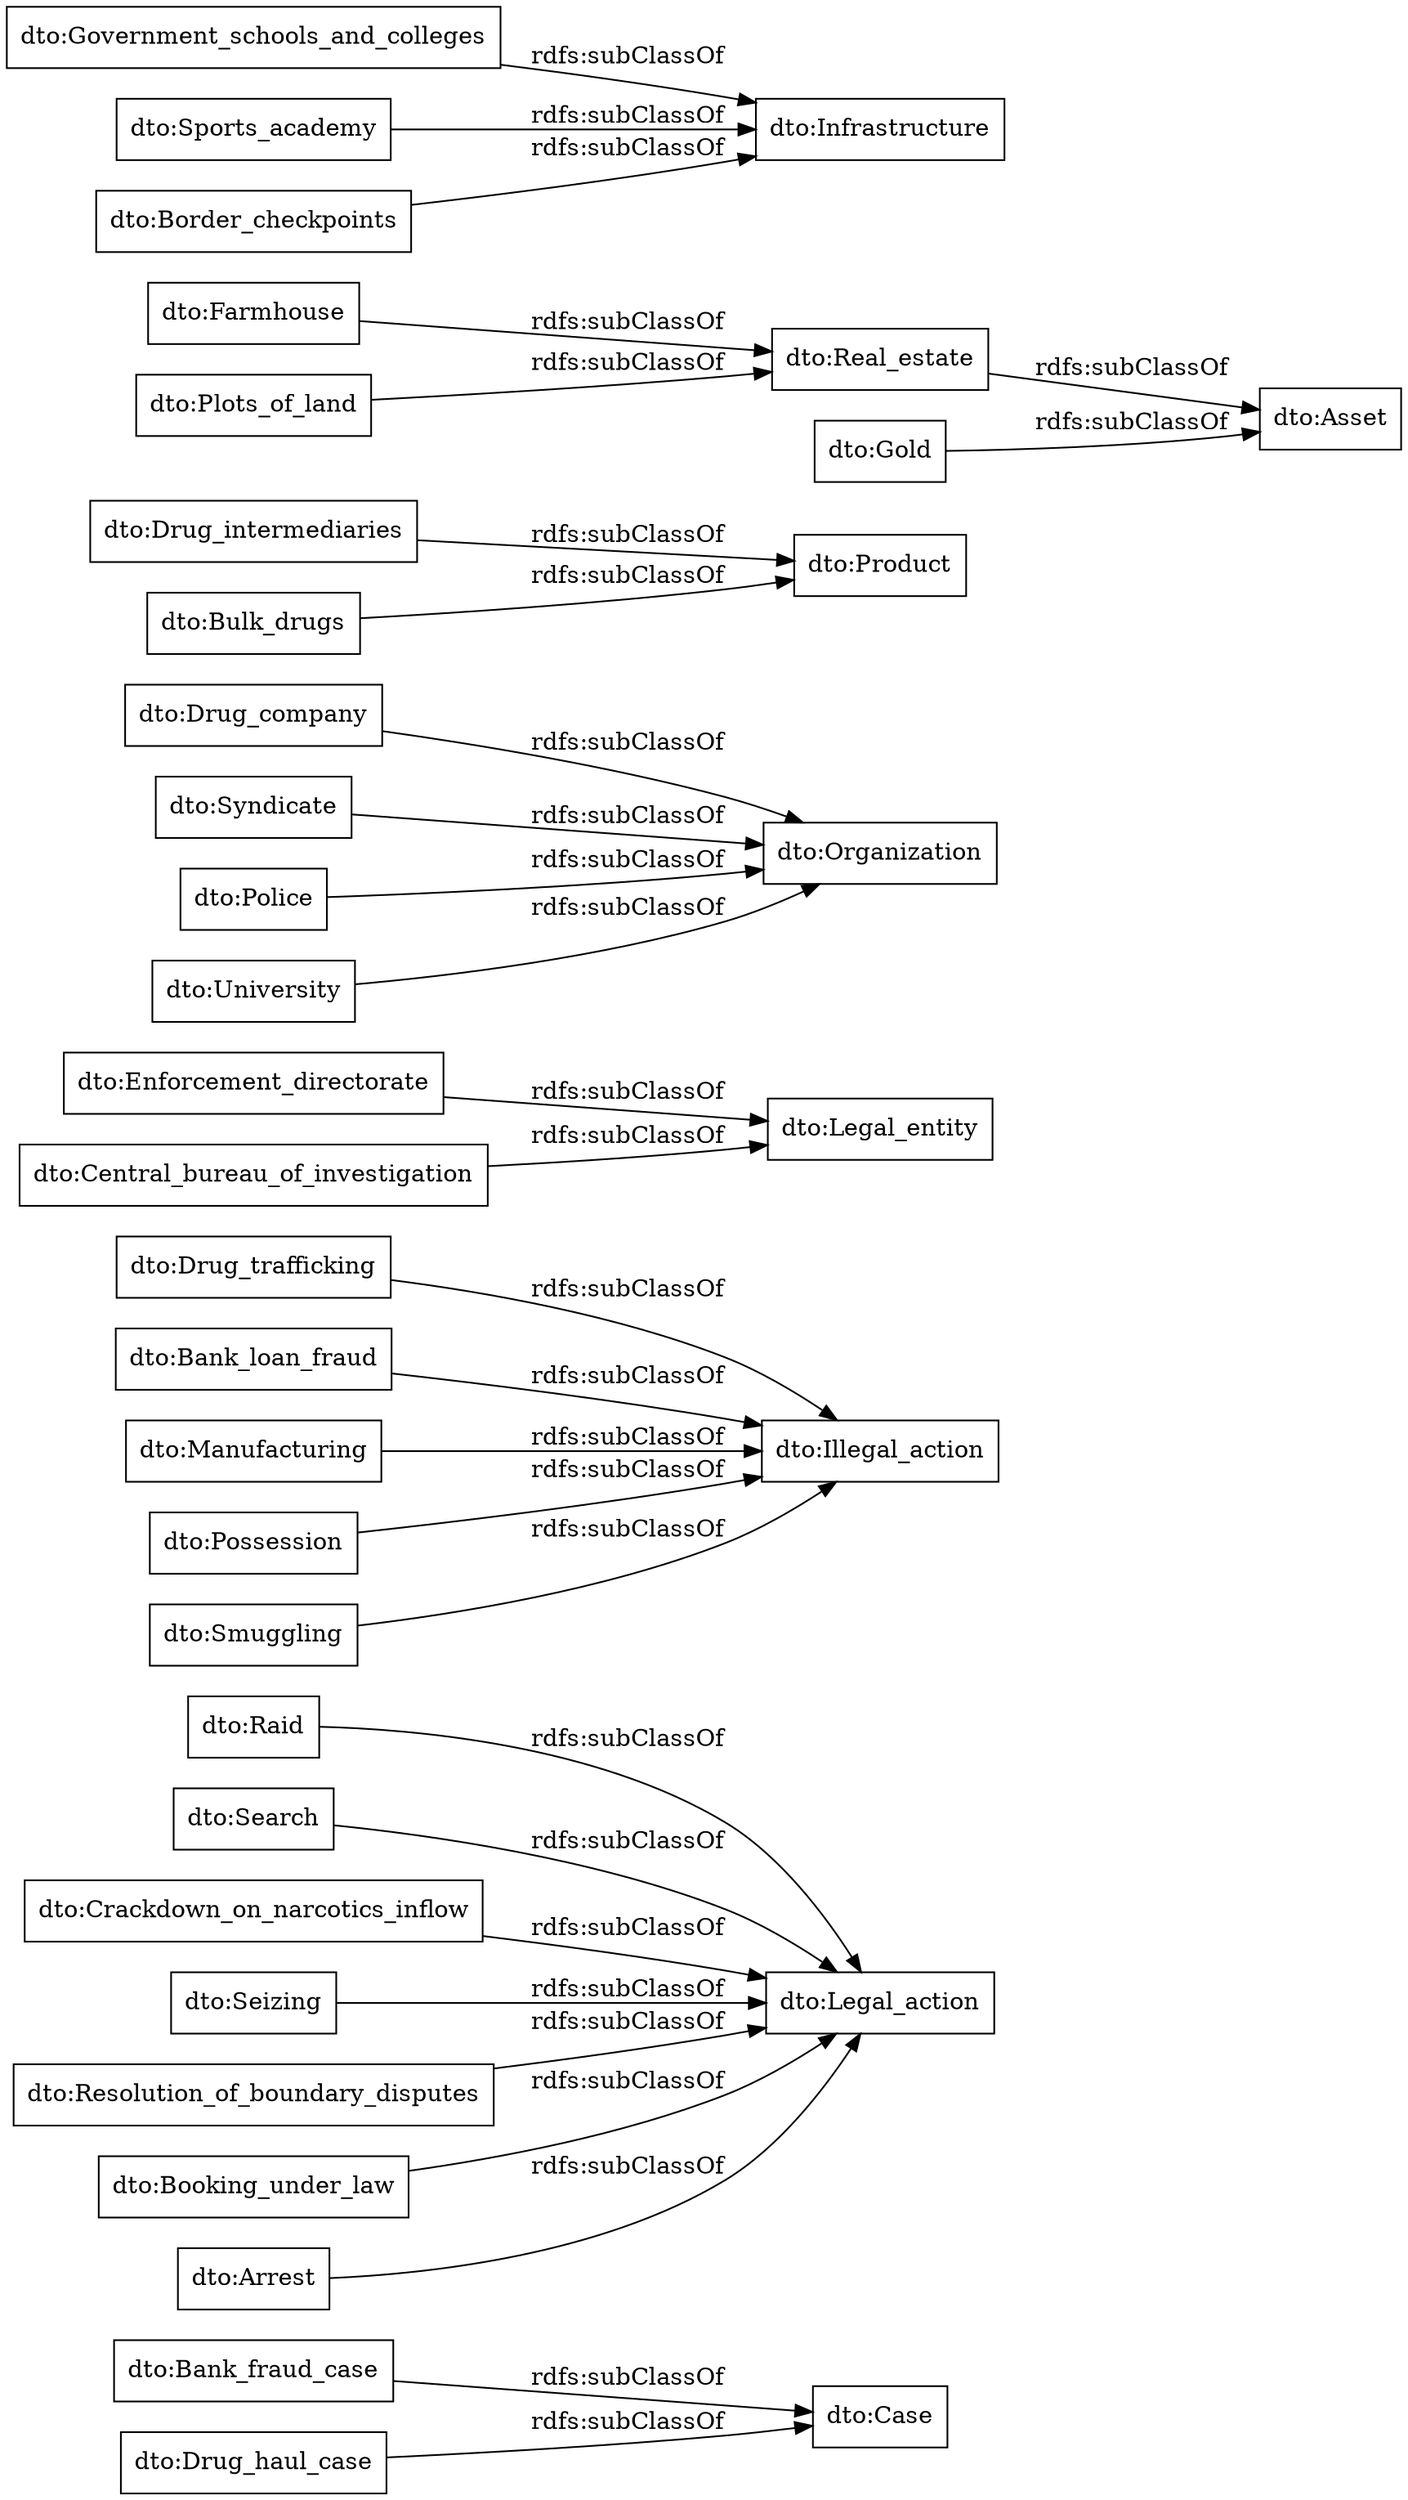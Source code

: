 digraph ar2dtool_diagram { 
rankdir=LR;
size="1000"
node [shape = rectangle, color="black"]; "dto:Bank_fraud_case" "dto:Raid" "dto:Drug_trafficking" "dto:Enforcement_directorate" "dto:Search" "dto:Crackdown_on_narcotics_inflow" "dto:Seizing" "dto:Resolution_of_boundary_disputes" "dto:Booking_under_law" "dto:Drug_company" "dto:Case" "dto:Organization" "dto:Arrest" "dto:Bank_loan_fraud" "dto:Product" "dto:Legal_entity" "dto:Manufacturing" "dto:Legal_action" "dto:Syndicate" "dto:Illegal_action" "dto:Drug_haul_case" "dto:Possession" "dto:Asset" "dto:Smuggling" "dto:Police" "dto:Government_schools_and_colleges" "dto:Real_estate" "dto:Central_bureau_of_investigation" "dto:Sports_academy" "dto:Gold" "dto:Infrastructure" "dto:Drug_intermediaries" "dto:Farmhouse" "dto:Plots_of_land" "dto:University" "dto:Bulk_drugs" "dto:Border_checkpoints" ; /*classes style*/
	"dto:Raid" -> "dto:Legal_action" [ label = "rdfs:subClassOf" ];
	"dto:Plots_of_land" -> "dto:Real_estate" [ label = "rdfs:subClassOf" ];
	"dto:Government_schools_and_colleges" -> "dto:Infrastructure" [ label = "rdfs:subClassOf" ];
	"dto:Enforcement_directorate" -> "dto:Legal_entity" [ label = "rdfs:subClassOf" ];
	"dto:Drug_intermediaries" -> "dto:Product" [ label = "rdfs:subClassOf" ];
	"dto:Drug_company" -> "dto:Organization" [ label = "rdfs:subClassOf" ];
	"dto:Resolution_of_boundary_disputes" -> "dto:Legal_action" [ label = "rdfs:subClassOf" ];
	"dto:Crackdown_on_narcotics_inflow" -> "dto:Legal_action" [ label = "rdfs:subClassOf" ];
	"dto:University" -> "dto:Organization" [ label = "rdfs:subClassOf" ];
	"dto:Syndicate" -> "dto:Organization" [ label = "rdfs:subClassOf" ];
	"dto:Bank_fraud_case" -> "dto:Case" [ label = "rdfs:subClassOf" ];
	"dto:Police" -> "dto:Organization" [ label = "rdfs:subClassOf" ];
	"dto:Sports_academy" -> "dto:Infrastructure" [ label = "rdfs:subClassOf" ];
	"dto:Gold" -> "dto:Asset" [ label = "rdfs:subClassOf" ];
	"dto:Seizing" -> "dto:Legal_action" [ label = "rdfs:subClassOf" ];
	"dto:Central_bureau_of_investigation" -> "dto:Legal_entity" [ label = "rdfs:subClassOf" ];
	"dto:Possession" -> "dto:Illegal_action" [ label = "rdfs:subClassOf" ];
	"dto:Drug_trafficking" -> "dto:Illegal_action" [ label = "rdfs:subClassOf" ];
	"dto:Search" -> "dto:Legal_action" [ label = "rdfs:subClassOf" ];
	"dto:Border_checkpoints" -> "dto:Infrastructure" [ label = "rdfs:subClassOf" ];
	"dto:Farmhouse" -> "dto:Real_estate" [ label = "rdfs:subClassOf" ];
	"dto:Bulk_drugs" -> "dto:Product" [ label = "rdfs:subClassOf" ];
	"dto:Smuggling" -> "dto:Illegal_action" [ label = "rdfs:subClassOf" ];
	"dto:Arrest" -> "dto:Legal_action" [ label = "rdfs:subClassOf" ];
	"dto:Bank_loan_fraud" -> "dto:Illegal_action" [ label = "rdfs:subClassOf" ];
	"dto:Real_estate" -> "dto:Asset" [ label = "rdfs:subClassOf" ];
	"dto:Drug_haul_case" -> "dto:Case" [ label = "rdfs:subClassOf" ];
	"dto:Manufacturing" -> "dto:Illegal_action" [ label = "rdfs:subClassOf" ];
	"dto:Booking_under_law" -> "dto:Legal_action" [ label = "rdfs:subClassOf" ];

}
